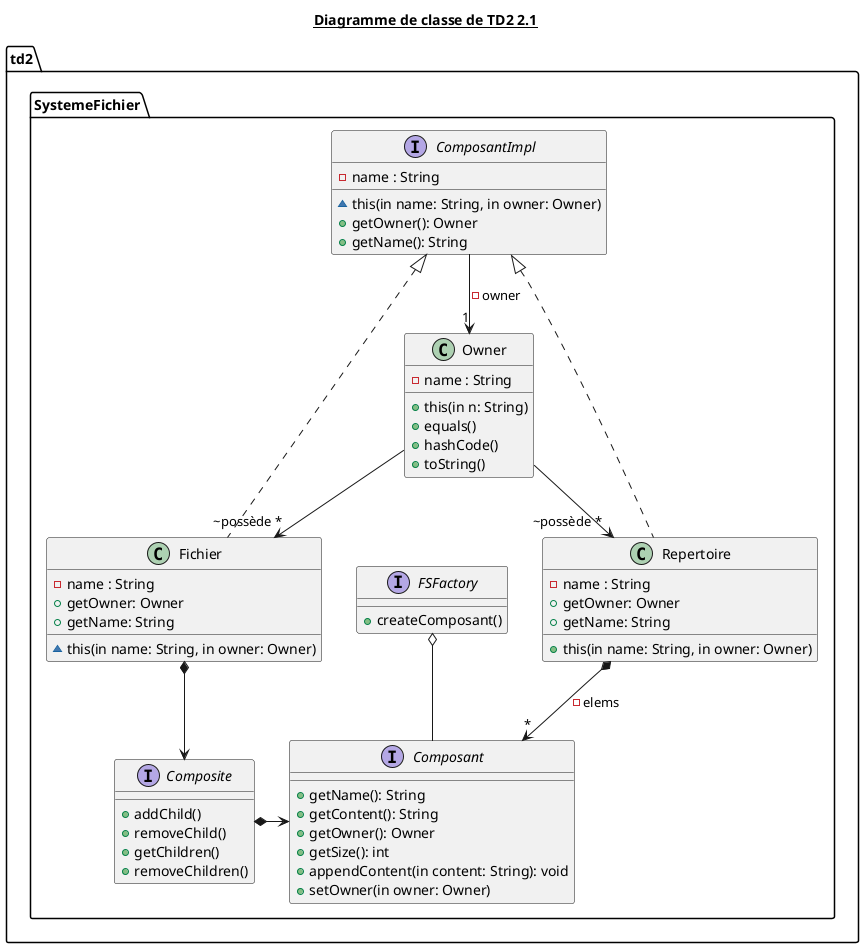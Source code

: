 @startuml TD2_SystemeFichier

title __Diagramme de classe de TD2 2.1__
package td2 {
    package SystemeFichier{
            interface Composant {
                + getName(): String
                + getContent(): String
                + getOwner(): Owner
                + getSize(): int
                + appendContent(in content: String): void
                + setOwner(in owner: Owner)
            }

            interface Composite {
                + addChild()
                + removeChild()
                + getChildren()
                + removeChildren()
            }

            interface FSFactory {
                + createComposant()
            }

            interface ComposantImpl{
                - name : String

                ~ this(in name: String, in owner: Owner)
                + getOwner(): Owner
                + getName(): String
            }

            class Fichier implements ComposantImpl{
                - name : String
                ~ this(in name: String, in owner: Owner)
                + getOwner: Owner
                + getName: String
            }

            class Repertoire implements ComposantImpl{
                - name : String
                 + this(in name: String, in owner: Owner)
                + getOwner: Owner
                + getName: String
            }

            class Owner {
                - name : String

                + this(in n: String)
                + equals()
                + hashCode()
                + toString()
            }

    }
}

   Composite *-> Composant
   ComposantImpl --> "1" Owner  : -owner
   Repertoire *--> "*" Composant : - elems
   FSFactory o-- Composant
   Fichier *-->  Composite
   Owner  --> "~possède *" Fichier
   Owner  --> "~possède *" Repertoire

@enduml
